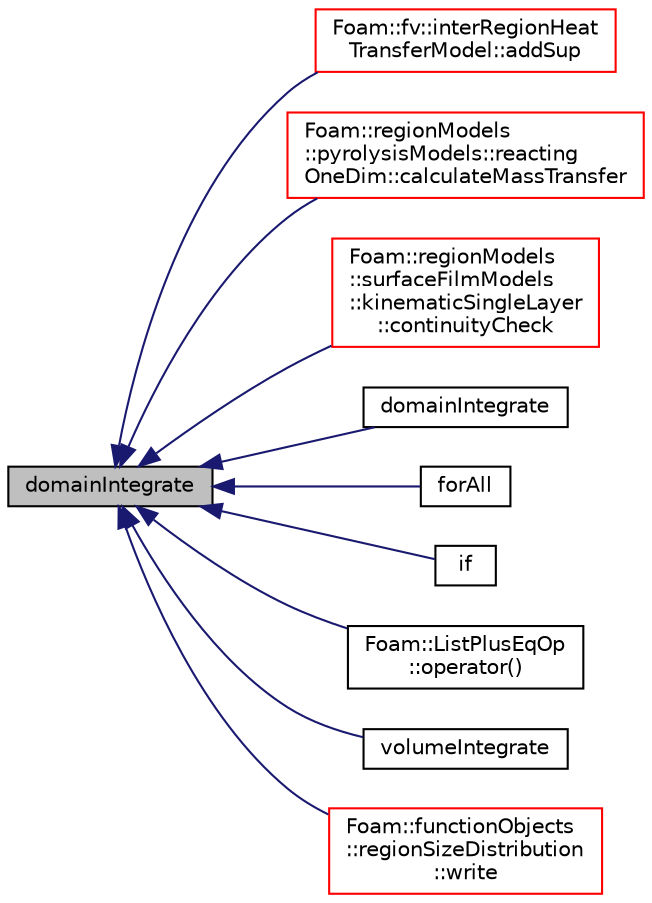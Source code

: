 digraph "domainIntegrate"
{
  bgcolor="transparent";
  edge [fontname="Helvetica",fontsize="10",labelfontname="Helvetica",labelfontsize="10"];
  node [fontname="Helvetica",fontsize="10",shape=record];
  rankdir="LR";
  Node1 [label="domainIntegrate",height=0.2,width=0.4,color="black", fillcolor="grey75", style="filled", fontcolor="black"];
  Node1 -> Node2 [dir="back",color="midnightblue",fontsize="10",style="solid",fontname="Helvetica"];
  Node2 [label="Foam::fv::interRegionHeat\lTransferModel::addSup",height=0.2,width=0.4,color="red",URL="$a01181.html#a6944ee16225e24c97df423c35d4cd199",tooltip="Source term to energy equation. "];
  Node1 -> Node3 [dir="back",color="midnightblue",fontsize="10",style="solid",fontname="Helvetica"];
  Node3 [label="Foam::regionModels\l::pyrolysisModels::reacting\lOneDim::calculateMassTransfer",height=0.2,width=0.4,color="red",URL="$a02135.html#aebd682c7a3b4af9a49c23c154d966dde",tooltip="Mass check. "];
  Node1 -> Node4 [dir="back",color="midnightblue",fontsize="10",style="solid",fontname="Helvetica"];
  Node4 [label="Foam::regionModels\l::surfaceFilmModels\l::kinematicSingleLayer\l::continuityCheck",height=0.2,width=0.4,color="red",URL="$a01261.html#a14bd3e6eaad50b584cfdb55cb6ab073e",tooltip="Continuity check. "];
  Node1 -> Node5 [dir="back",color="midnightblue",fontsize="10",style="solid",fontname="Helvetica"];
  Node5 [label="domainIntegrate",height=0.2,width=0.4,color="black",URL="$a11009.html#a251688db7c2c730de4629a6d549a25d4"];
  Node1 -> Node6 [dir="back",color="midnightblue",fontsize="10",style="solid",fontname="Helvetica"];
  Node6 [label="forAll",height=0.2,width=0.4,color="black",URL="$a03292.html#a9355a38e2751fb0aed092ab612f7a29f"];
  Node1 -> Node7 [dir="back",color="midnightblue",fontsize="10",style="solid",fontname="Helvetica"];
  Node7 [label="if",height=0.2,width=0.4,color="black",URL="$a03029.html#a83c95858e499c38024ce09de13ca697a"];
  Node1 -> Node8 [dir="back",color="midnightblue",fontsize="10",style="solid",fontname="Helvetica"];
  Node8 [label="Foam::ListPlusEqOp\l::operator()",height=0.2,width=0.4,color="black",URL="$a01395.html#a93d7f04ce659bbb85c65f1b1adbd512b"];
  Node1 -> Node9 [dir="back",color="midnightblue",fontsize="10",style="solid",fontname="Helvetica"];
  Node9 [label="volumeIntegrate",height=0.2,width=0.4,color="black",URL="$a11009.html#a54c773d1729ce2d55f6582c95a010876"];
  Node1 -> Node10 [dir="back",color="midnightblue",fontsize="10",style="solid",fontname="Helvetica"];
  Node10 [label="Foam::functionObjects\l::regionSizeDistribution\l::write",height=0.2,width=0.4,color="red",URL="$a02189.html#aac759501cf6c7895a70eecbef0226ae1",tooltip="Calculate the regionSizeDistribution and write. "];
}
